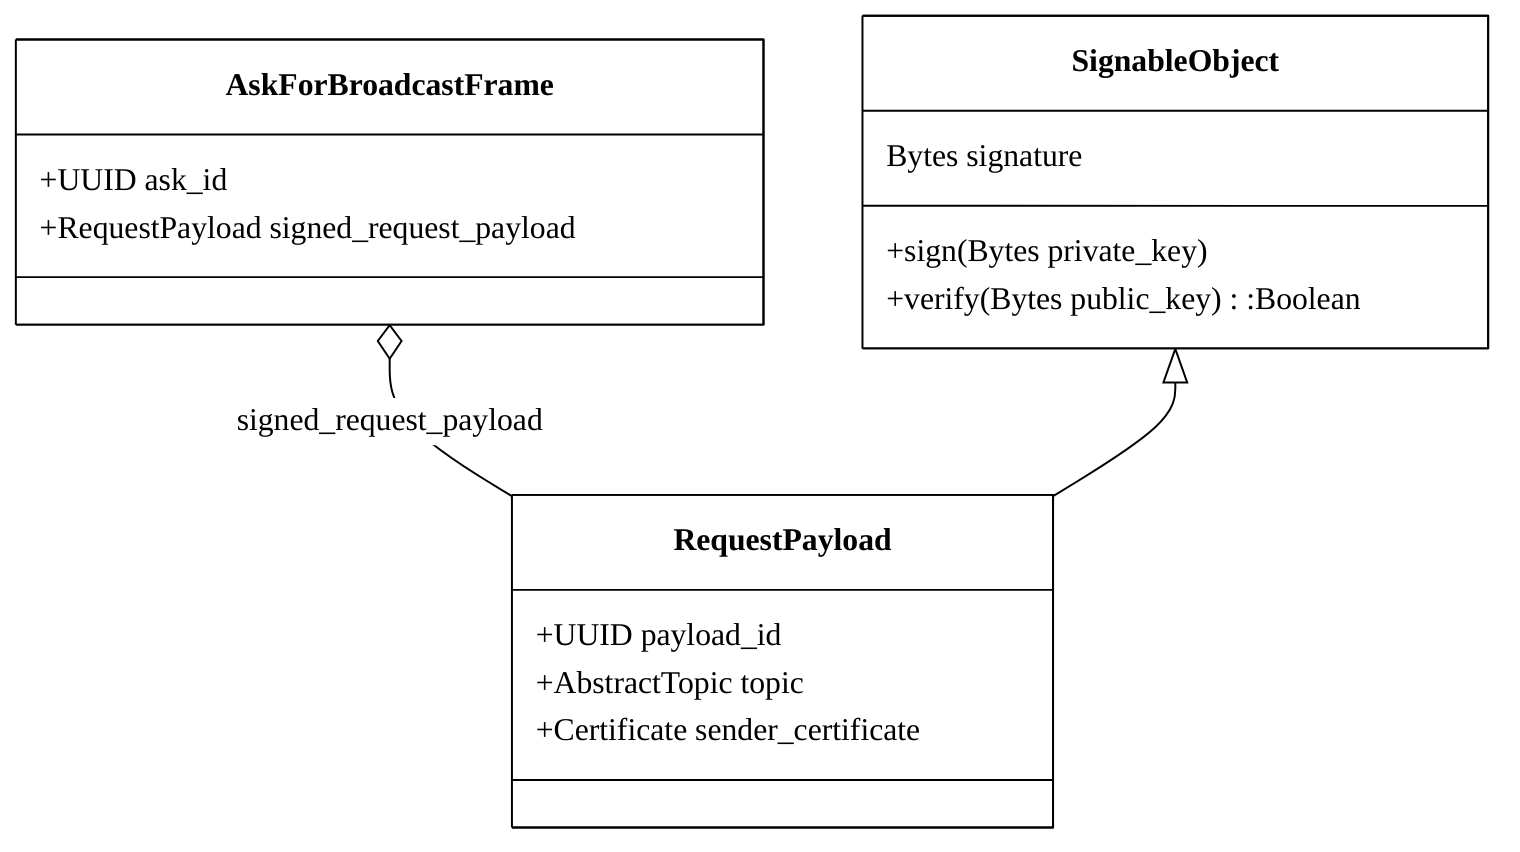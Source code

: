 %%{
  init: {
    'theme': 'base',
    'themeVariables': {
      'primaryColor': '#FFFFFF',
      'primaryTextColor': '#000',
      'primaryBorderColor': '#000',
      'lineColor': '#000',
      'secondaryColor': '#000',
      'tertiaryColor': '#000',
      'fontFamily':'Times New Roman'
    }
  }
}%%
classDiagram
    class SignableObject{
        Bytes signature
        +sign(Bytes private_key)
        +verify(Bytes public_key):Boolean
    }
    class RequestPayload{
        +UUID payload_id
        +AbstractTopic topic
        +Certificate sender_certificate
    }
    class AskForBroadcastFrame{
        +UUID ask_id
        +RequestPayload signed_request_payload
    }
    AskForBroadcastFrame  o--  RequestPayload : signed_request_payload
    SignableObject <|-- RequestPayload